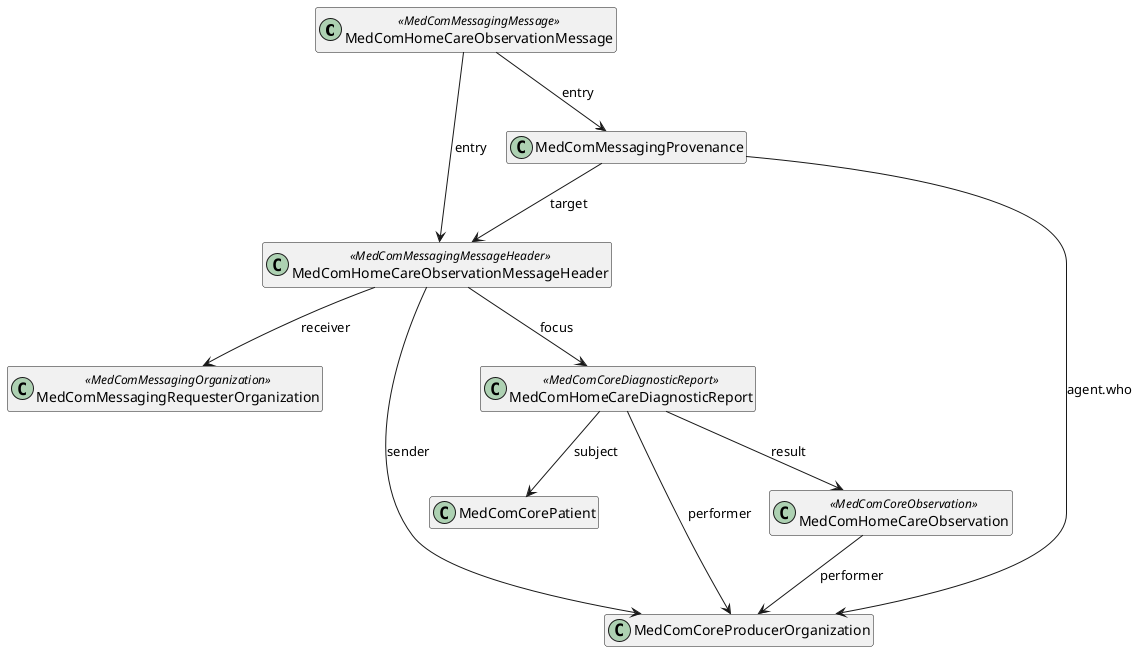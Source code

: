 @startuml HomeCareObservationMessage

hide empty members

top to bottom direction

class "MedComHomeCareObservationMessage" as message <<MedComMessagingMessage>>
class "MedComHomeCareObservationMessageHeader" as messageheader <<MedComMessagingMessageHeader>>
class "MedComMessagingProvenance" as provenance
class "MedComMessagingRequesterOrganization" as observationRequester <<MedComMessagingOrganization>>
class "MedComCorePatient" as patient
class "MedComCoreProducerOrganization" as organization 
class "MedComHomeCareDiagnosticReport" as diagnosticReport <<MedComCoreDiagnosticReport>>
class "MedComHomeCareObservation" as coreobservation <<MedComCoreObservation>>

message --> messageheader : "entry"
messageheader --> diagnosticReport : "focus"
messageheader --> organization : "sender"
message --> provenance : "entry"
provenance --> messageheader : "target" 
provenance --> organization : "agent.who"
messageheader --> observationRequester : "receiver"
diagnosticReport --> organization: "performer"
diagnosticReport --> patient : "subject"
diagnosticReport --> coreobservation : "result"
coreobservation --> organization:"performer"

@enduml